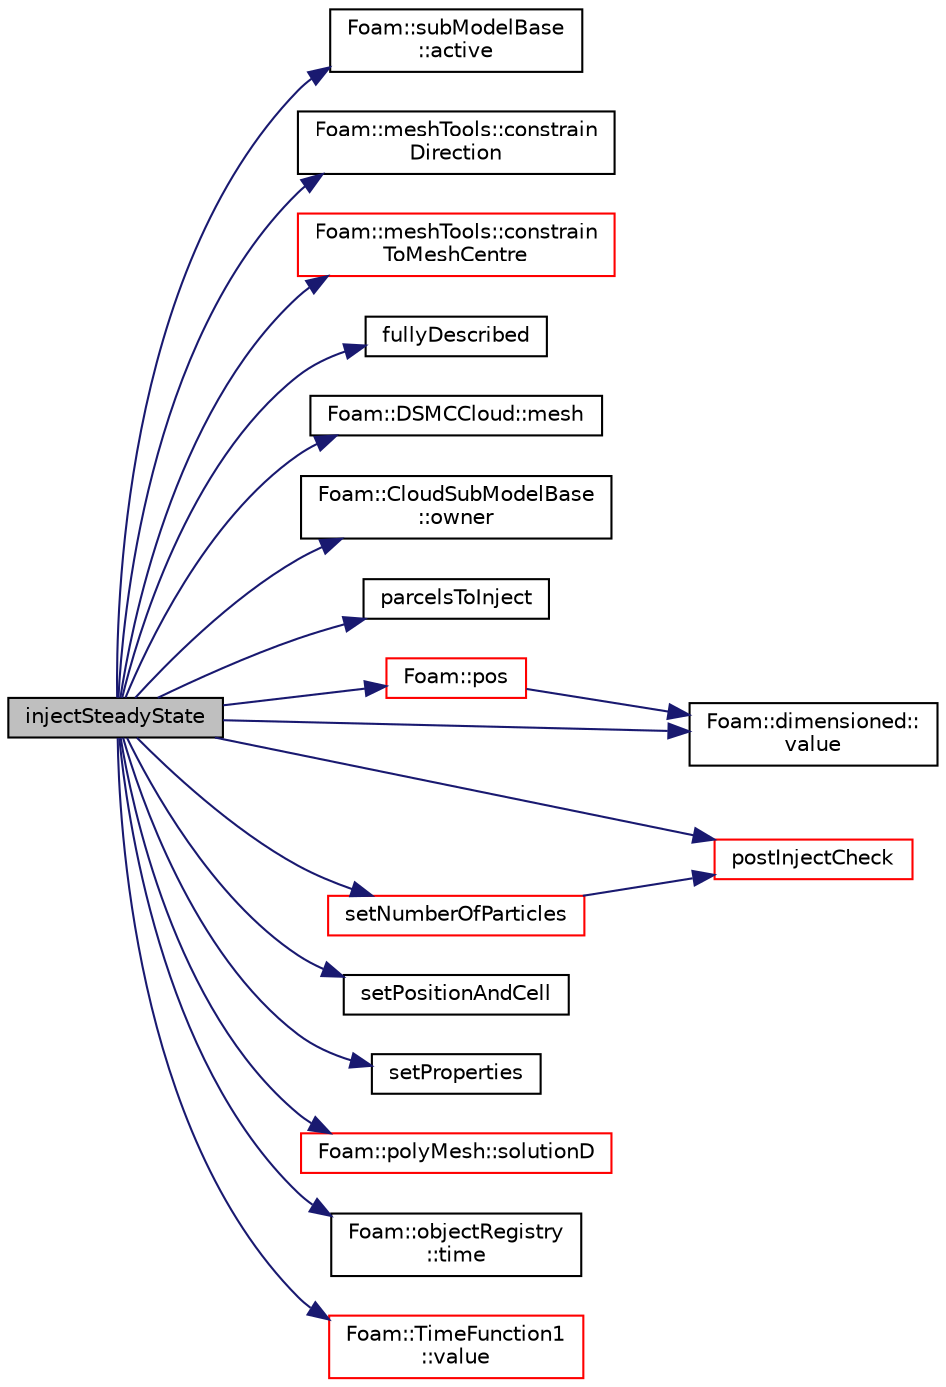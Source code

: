 digraph "injectSteadyState"
{
  bgcolor="transparent";
  edge [fontname="Helvetica",fontsize="10",labelfontname="Helvetica",labelfontsize="10"];
  node [fontname="Helvetica",fontsize="10",shape=record];
  rankdir="LR";
  Node1 [label="injectSteadyState",height=0.2,width=0.4,color="black", fillcolor="grey75", style="filled", fontcolor="black"];
  Node1 -> Node2 [color="midnightblue",fontsize="10",style="solid",fontname="Helvetica"];
  Node2 [label="Foam::subModelBase\l::active",height=0.2,width=0.4,color="black",URL="$a02556.html#a6fd1dc792a0b98e6530a7383d4ef3074",tooltip="Return the model &#39;active&#39; status - default active = true. "];
  Node1 -> Node3 [color="midnightblue",fontsize="10",style="solid",fontname="Helvetica"];
  Node3 [label="Foam::meshTools::constrain\lDirection",height=0.2,width=0.4,color="black",URL="$a10993.html#a05919d3e656fa4d04e9c3918d5b01b24",tooltip="Set the constrained components of directions/velocity to zero. "];
  Node1 -> Node4 [color="midnightblue",fontsize="10",style="solid",fontname="Helvetica"];
  Node4 [label="Foam::meshTools::constrain\lToMeshCentre",height=0.2,width=0.4,color="red",URL="$a10993.html#a26700ec74f3fbbdd3e210599cbaf2073",tooltip="Set the constrained components of position to mesh centre. "];
  Node1 -> Node5 [color="midnightblue",fontsize="10",style="solid",fontname="Helvetica"];
  Node5 [label="fullyDescribed",height=0.2,width=0.4,color="black",URL="$a01120.html#afae9efdd324a20a69bed731d97bdfbdb",tooltip="Flag to identify whether model fully describes the parcel. "];
  Node1 -> Node6 [color="midnightblue",fontsize="10",style="solid",fontname="Helvetica"];
  Node6 [label="Foam::DSMCCloud::mesh",height=0.2,width=0.4,color="black",URL="$a00591.html#a628df3d8f239d8393610d6310eb56ad1",tooltip="Return refernce to the mesh. "];
  Node1 -> Node7 [color="midnightblue",fontsize="10",style="solid",fontname="Helvetica"];
  Node7 [label="Foam::CloudSubModelBase\l::owner",height=0.2,width=0.4,color="black",URL="$a00286.html#a6335ee485deb9e618ac66a9dc32a7a76",tooltip="Return const access to the owner cloud. "];
  Node1 -> Node8 [color="midnightblue",fontsize="10",style="solid",fontname="Helvetica"];
  Node8 [label="parcelsToInject",height=0.2,width=0.4,color="black",URL="$a01120.html#a7de6123a6d17f6d642cf216b7d9cf7d4",tooltip="Number of parcels to introduce relative to SOI. "];
  Node1 -> Node9 [color="midnightblue",fontsize="10",style="solid",fontname="Helvetica"];
  Node9 [label="Foam::pos",height=0.2,width=0.4,color="red",URL="$a10936.html#a09a190b59f3d01b258bca0fa964a6212"];
  Node9 -> Node10 [color="midnightblue",fontsize="10",style="solid",fontname="Helvetica"];
  Node10 [label="Foam::dimensioned::\lvalue",height=0.2,width=0.4,color="black",URL="$a00540.html#a080d3824651cfcf52f72acceec615aaa",tooltip="Return const reference to value. "];
  Node1 -> Node11 [color="midnightblue",fontsize="10",style="solid",fontname="Helvetica"];
  Node11 [label="postInjectCheck",height=0.2,width=0.4,color="red",URL="$a01120.html#af4560e3886dd843472e7f8f0e8f8e33d",tooltip="Post injection checks. "];
  Node1 -> Node12 [color="midnightblue",fontsize="10",style="solid",fontname="Helvetica"];
  Node12 [label="setNumberOfParticles",height=0.2,width=0.4,color="red",URL="$a01120.html#a50d527210ab32e5c250fd6d77804d2f4",tooltip="Set number of particles to inject given parcel properties. "];
  Node12 -> Node11 [color="midnightblue",fontsize="10",style="solid",fontname="Helvetica"];
  Node1 -> Node13 [color="midnightblue",fontsize="10",style="solid",fontname="Helvetica"];
  Node13 [label="setPositionAndCell",height=0.2,width=0.4,color="black",URL="$a01120.html#aeb4ba2db259793c5cb30bb3230fff924",tooltip="Set the injection position and owner cell, tetFace and tetPt. "];
  Node1 -> Node14 [color="midnightblue",fontsize="10",style="solid",fontname="Helvetica"];
  Node14 [label="setProperties",height=0.2,width=0.4,color="black",URL="$a01120.html#aa15046025b0c06c9f7da925cc99796bf",tooltip="Set the parcel properties. "];
  Node1 -> Node15 [color="midnightblue",fontsize="10",style="solid",fontname="Helvetica"];
  Node15 [label="Foam::polyMesh::solutionD",height=0.2,width=0.4,color="red",URL="$a01961.html#a57a250fb03c7c3c0289ca07dfb2b383c",tooltip="Return the vector of solved-for directions in mesh. "];
  Node1 -> Node16 [color="midnightblue",fontsize="10",style="solid",fontname="Helvetica"];
  Node16 [label="Foam::objectRegistry\l::time",height=0.2,width=0.4,color="black",URL="$a01735.html#a48fcf6de2789aff6b430b5fc1a05693f",tooltip="Return time. "];
  Node1 -> Node17 [color="midnightblue",fontsize="10",style="solid",fontname="Helvetica"];
  Node17 [label="Foam::TimeFunction1\l::value",height=0.2,width=0.4,color="red",URL="$a02703.html#a11c9a322bf227de8b6c3153f0390aa52",tooltip="Return value as a function of (scalar) independent variable. "];
  Node1 -> Node10 [color="midnightblue",fontsize="10",style="solid",fontname="Helvetica"];
}
